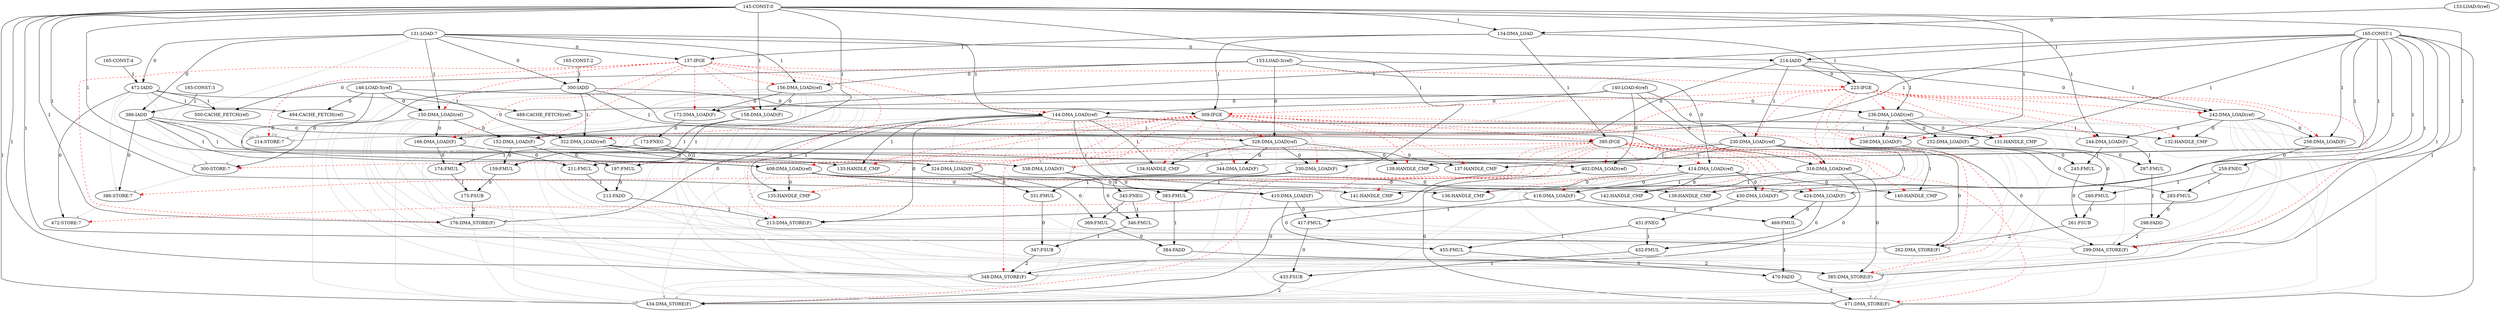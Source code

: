 digraph depgraph {
"214:IADD" -> "214:STORE:7"[label=0];
"131:LOAD:7" -> "214:STORE:7"[color=gray];
"137:IFGE" -> "214:STORE:7"[color=red,style=dashed];
"144:DMA_LOAD(ref)" -> "214:STORE:7"[color=gray];
"150:DMA_LOAD(ref)" -> "214:STORE:7"[color=gray];
"156:DMA_LOAD(ref)" -> "214:STORE:7"[color=gray];
"214:IADD" -> "214:STORE:7"[color=gray];
"300:IADD" -> "214:STORE:7"[color=gray];
"386:IADD" -> "214:STORE:7"[color=gray];
"472:IADD" -> "214:STORE:7"[color=gray];
"131:LOAD:7" -> "137:IFGE"[label=0];
"134:DMA_LOAD" -> "137:IFGE"[label=1];
"140:LOAD:6(ref)" -> "144:DMA_LOAD(ref)"[label=0];
"131:LOAD:7" -> "144:DMA_LOAD(ref)"[label=1];
"137:IFGE" -> "144:DMA_LOAD(ref)"[color=red,style=dashed];
"146:LOAD:5(ref)" -> "150:DMA_LOAD(ref)"[label=0];
"131:LOAD:7" -> "150:DMA_LOAD(ref)"[label=1];
"137:IFGE" -> "150:DMA_LOAD(ref)"[color=red,style=dashed];
"153:LOAD:3(ref)" -> "156:DMA_LOAD(ref)"[label=0];
"131:LOAD:7" -> "156:DMA_LOAD(ref)"[label=1];
"137:IFGE" -> "156:DMA_LOAD(ref)"[color=red,style=dashed];
"131:LOAD:7" -> "214:IADD"[label=0];
"165:CONST:1" -> "214:IADD"[label=1];
"131:LOAD:7" -> "300:IADD"[label=0];
"165:CONST:2" -> "300:IADD"[label=1];
"131:LOAD:7" -> "386:IADD"[label=0];
"165:CONST:3" -> "386:IADD"[label=1];
"131:LOAD:7" -> "472:IADD"[label=0];
"165:CONST:4" -> "472:IADD"[label=1];
"133:LOAD:0(ref)" -> "134:DMA_LOAD"[label=0];
"145:CONST:0" -> "134:DMA_LOAD"[label=1];
"214:IADD" -> "223:IFGE"[label=0];
"134:DMA_LOAD" -> "223:IFGE"[label=1];
"137:IFGE" -> "223:IFGE"[color=red,style=dashed];
"300:IADD" -> "309:IFGE"[label=0];
"134:DMA_LOAD" -> "309:IFGE"[label=1];
"223:IFGE" -> "309:IFGE"[color=red,style=dashed];
"386:IADD" -> "395:IFGE"[label=0];
"134:DMA_LOAD" -> "395:IFGE"[label=1];
"309:IFGE" -> "395:IFGE"[color=red,style=dashed];
"150:DMA_LOAD(ref)" -> "152:DMA_LOAD(F)"[label=0];
"145:CONST:0" -> "152:DMA_LOAD(F)"[label=1];
"137:IFGE" -> "152:DMA_LOAD(F)"[color=red,style=dashed];
"156:DMA_LOAD(ref)" -> "158:DMA_LOAD(F)"[label=0];
"145:CONST:0" -> "158:DMA_LOAD(F)"[label=1];
"137:IFGE" -> "158:DMA_LOAD(F)"[color=red,style=dashed];
"150:DMA_LOAD(ref)" -> "166:DMA_LOAD(F)"[label=0];
"165:CONST:1" -> "166:DMA_LOAD(F)"[label=1];
"137:IFGE" -> "166:DMA_LOAD(F)"[color=red,style=dashed];
"156:DMA_LOAD(ref)" -> "172:DMA_LOAD(F)"[label=0];
"165:CONST:1" -> "172:DMA_LOAD(F)"[label=1];
"137:IFGE" -> "172:DMA_LOAD(F)"[color=red,style=dashed];
"144:DMA_LOAD(ref)" -> "176:DMA_STORE(F)"[label=0];
"145:CONST:0" -> "176:DMA_STORE(F)"[label=1];
"175:FSUB" -> "176:DMA_STORE(F)"[label=2];
"137:IFGE" -> "176:DMA_STORE(F)"[color=red,style=dashed];
"150:DMA_LOAD(ref)" -> "176:DMA_STORE(F)"[color=gray];
"156:DMA_LOAD(ref)" -> "176:DMA_STORE(F)"[color=gray];
"144:DMA_LOAD(ref)" -> "213:DMA_STORE(F)"[label=0];
"165:CONST:1" -> "213:DMA_STORE(F)"[label=1];
"212:FADD" -> "213:DMA_STORE(F)"[label=2];
"137:IFGE" -> "213:DMA_STORE(F)"[color=red,style=dashed];
"150:DMA_LOAD(ref)" -> "213:DMA_STORE(F)"[color=gray];
"156:DMA_LOAD(ref)" -> "213:DMA_STORE(F)"[color=gray];
"140:LOAD:6(ref)" -> "230:DMA_LOAD(ref)"[label=0];
"214:IADD" -> "230:DMA_LOAD(ref)"[label=1];
"223:IFGE" -> "230:DMA_LOAD(ref)"[color=red,style=dashed];
"140:LOAD:6(ref)" -> "316:DMA_LOAD(ref)"[label=0];
"300:IADD" -> "316:DMA_LOAD(ref)"[label=1];
"309:IFGE" -> "316:DMA_LOAD(ref)"[color=red,style=dashed];
"140:LOAD:6(ref)" -> "402:DMA_LOAD(ref)"[label=0];
"386:IADD" -> "402:DMA_LOAD(ref)"[label=1];
"395:IFGE" -> "402:DMA_LOAD(ref)"[color=red,style=dashed];
"140:LOAD:6(ref)" -> "488:CACHE_FETCH(ref)"[label=0];
"472:IADD" -> "488:CACHE_FETCH(ref)"[label=1];
"236:DMA_LOAD(ref)" -> "238:DMA_LOAD(F)"[label=0];
"145:CONST:0" -> "238:DMA_LOAD(F)"[label=1];
"144:DMA_LOAD(ref)" -> "238:DMA_LOAD(F)"[color=gray];
"223:IFGE" -> "238:DMA_LOAD(F)"[color=red,style=dashed];
"242:DMA_LOAD(ref)" -> "244:DMA_LOAD(F)"[label=0];
"145:CONST:0" -> "244:DMA_LOAD(F)"[label=1];
"144:DMA_LOAD(ref)" -> "244:DMA_LOAD(F)"[color=gray];
"223:IFGE" -> "244:DMA_LOAD(F)"[color=red,style=dashed];
"236:DMA_LOAD(ref)" -> "252:DMA_LOAD(F)"[label=0];
"165:CONST:1" -> "252:DMA_LOAD(F)"[label=1];
"144:DMA_LOAD(ref)" -> "252:DMA_LOAD(F)"[color=gray];
"223:IFGE" -> "252:DMA_LOAD(F)"[color=red,style=dashed];
"242:DMA_LOAD(ref)" -> "258:DMA_LOAD(F)"[label=0];
"165:CONST:1" -> "258:DMA_LOAD(F)"[label=1];
"144:DMA_LOAD(ref)" -> "258:DMA_LOAD(F)"[color=gray];
"223:IFGE" -> "258:DMA_LOAD(F)"[color=red,style=dashed];
"322:DMA_LOAD(ref)" -> "324:DMA_LOAD(F)"[label=0];
"145:CONST:0" -> "324:DMA_LOAD(F)"[label=1];
"144:DMA_LOAD(ref)" -> "324:DMA_LOAD(F)"[color=gray];
"230:DMA_LOAD(ref)" -> "324:DMA_LOAD(F)"[color=gray];
"309:IFGE" -> "324:DMA_LOAD(F)"[color=red,style=dashed];
"328:DMA_LOAD(ref)" -> "330:DMA_LOAD(F)"[label=0];
"145:CONST:0" -> "330:DMA_LOAD(F)"[label=1];
"144:DMA_LOAD(ref)" -> "330:DMA_LOAD(F)"[color=gray];
"230:DMA_LOAD(ref)" -> "330:DMA_LOAD(F)"[color=gray];
"309:IFGE" -> "330:DMA_LOAD(F)"[color=red,style=dashed];
"322:DMA_LOAD(ref)" -> "338:DMA_LOAD(F)"[label=0];
"165:CONST:1" -> "338:DMA_LOAD(F)"[label=1];
"144:DMA_LOAD(ref)" -> "338:DMA_LOAD(F)"[color=gray];
"230:DMA_LOAD(ref)" -> "338:DMA_LOAD(F)"[color=gray];
"309:IFGE" -> "338:DMA_LOAD(F)"[color=red,style=dashed];
"328:DMA_LOAD(ref)" -> "344:DMA_LOAD(F)"[label=0];
"165:CONST:1" -> "344:DMA_LOAD(F)"[label=1];
"144:DMA_LOAD(ref)" -> "344:DMA_LOAD(F)"[color=gray];
"230:DMA_LOAD(ref)" -> "344:DMA_LOAD(F)"[color=gray];
"309:IFGE" -> "344:DMA_LOAD(F)"[color=red,style=dashed];
"408:DMA_LOAD(ref)" -> "410:DMA_LOAD(F)"[label=0];
"145:CONST:0" -> "410:DMA_LOAD(F)"[label=1];
"144:DMA_LOAD(ref)" -> "410:DMA_LOAD(F)"[color=gray];
"230:DMA_LOAD(ref)" -> "410:DMA_LOAD(F)"[color=gray];
"316:DMA_LOAD(ref)" -> "410:DMA_LOAD(F)"[color=gray];
"395:IFGE" -> "410:DMA_LOAD(F)"[color=red,style=dashed];
"414:DMA_LOAD(ref)" -> "416:DMA_LOAD(F)"[label=0];
"145:CONST:0" -> "416:DMA_LOAD(F)"[label=1];
"144:DMA_LOAD(ref)" -> "416:DMA_LOAD(F)"[color=gray];
"230:DMA_LOAD(ref)" -> "416:DMA_LOAD(F)"[color=gray];
"316:DMA_LOAD(ref)" -> "416:DMA_LOAD(F)"[color=gray];
"395:IFGE" -> "416:DMA_LOAD(F)"[color=red,style=dashed];
"408:DMA_LOAD(ref)" -> "424:DMA_LOAD(F)"[label=0];
"165:CONST:1" -> "424:DMA_LOAD(F)"[label=1];
"144:DMA_LOAD(ref)" -> "424:DMA_LOAD(F)"[color=gray];
"230:DMA_LOAD(ref)" -> "424:DMA_LOAD(F)"[color=gray];
"316:DMA_LOAD(ref)" -> "424:DMA_LOAD(F)"[color=gray];
"395:IFGE" -> "424:DMA_LOAD(F)"[color=red,style=dashed];
"414:DMA_LOAD(ref)" -> "430:DMA_LOAD(F)"[label=0];
"165:CONST:1" -> "430:DMA_LOAD(F)"[label=1];
"144:DMA_LOAD(ref)" -> "430:DMA_LOAD(F)"[color=gray];
"230:DMA_LOAD(ref)" -> "430:DMA_LOAD(F)"[color=gray];
"316:DMA_LOAD(ref)" -> "430:DMA_LOAD(F)"[color=gray];
"395:IFGE" -> "430:DMA_LOAD(F)"[color=red,style=dashed];
"230:DMA_LOAD(ref)" -> "262:DMA_STORE(F)"[label=0];
"145:CONST:0" -> "262:DMA_STORE(F)"[label=1];
"261:FSUB" -> "262:DMA_STORE(F)"[label=2];
"150:DMA_LOAD(ref)" -> "262:DMA_STORE(F)"[color=gray];
"156:DMA_LOAD(ref)" -> "262:DMA_STORE(F)"[color=gray];
"176:DMA_STORE(F)" -> "262:DMA_STORE(F)"[color=gray];
"223:IFGE" -> "262:DMA_STORE(F)"[color=red,style=dashed];
"236:DMA_LOAD(ref)" -> "262:DMA_STORE(F)"[color=gray];
"242:DMA_LOAD(ref)" -> "262:DMA_STORE(F)"[color=gray];
"316:DMA_LOAD(ref)" -> "348:DMA_STORE(F)"[label=0];
"145:CONST:0" -> "348:DMA_STORE(F)"[label=1];
"347:FSUB" -> "348:DMA_STORE(F)"[label=2];
"150:DMA_LOAD(ref)" -> "348:DMA_STORE(F)"[color=gray];
"156:DMA_LOAD(ref)" -> "348:DMA_STORE(F)"[color=gray];
"176:DMA_STORE(F)" -> "348:DMA_STORE(F)"[color=gray];
"236:DMA_LOAD(ref)" -> "348:DMA_STORE(F)"[color=gray];
"242:DMA_LOAD(ref)" -> "348:DMA_STORE(F)"[color=gray];
"262:DMA_STORE(F)" -> "348:DMA_STORE(F)"[color=gray];
"309:IFGE" -> "348:DMA_STORE(F)"[color=red,style=dashed];
"322:DMA_LOAD(ref)" -> "348:DMA_STORE(F)"[color=gray];
"328:DMA_LOAD(ref)" -> "348:DMA_STORE(F)"[color=gray];
"402:DMA_LOAD(ref)" -> "434:DMA_STORE(F)"[label=0];
"145:CONST:0" -> "434:DMA_STORE(F)"[label=1];
"433:FSUB" -> "434:DMA_STORE(F)"[label=2];
"150:DMA_LOAD(ref)" -> "434:DMA_STORE(F)"[color=gray];
"156:DMA_LOAD(ref)" -> "434:DMA_STORE(F)"[color=gray];
"176:DMA_STORE(F)" -> "434:DMA_STORE(F)"[color=gray];
"236:DMA_LOAD(ref)" -> "434:DMA_STORE(F)"[color=gray];
"242:DMA_LOAD(ref)" -> "434:DMA_STORE(F)"[color=gray];
"262:DMA_STORE(F)" -> "434:DMA_STORE(F)"[color=gray];
"322:DMA_LOAD(ref)" -> "434:DMA_STORE(F)"[color=gray];
"328:DMA_LOAD(ref)" -> "434:DMA_STORE(F)"[color=gray];
"348:DMA_STORE(F)" -> "434:DMA_STORE(F)"[color=gray];
"395:IFGE" -> "434:DMA_STORE(F)"[color=red,style=dashed];
"408:DMA_LOAD(ref)" -> "434:DMA_STORE(F)"[color=gray];
"414:DMA_LOAD(ref)" -> "434:DMA_STORE(F)"[color=gray];
"146:LOAD:5(ref)" -> "236:DMA_LOAD(ref)"[label=0];
"214:IADD" -> "236:DMA_LOAD(ref)"[label=1];
"223:IFGE" -> "236:DMA_LOAD(ref)"[color=red,style=dashed];
"146:LOAD:5(ref)" -> "322:DMA_LOAD(ref)"[label=0];
"300:IADD" -> "322:DMA_LOAD(ref)"[label=1];
"309:IFGE" -> "322:DMA_LOAD(ref)"[color=red,style=dashed];
"146:LOAD:5(ref)" -> "408:DMA_LOAD(ref)"[label=0];
"386:IADD" -> "408:DMA_LOAD(ref)"[label=1];
"395:IFGE" -> "408:DMA_LOAD(ref)"[color=red,style=dashed];
"146:LOAD:5(ref)" -> "494:CACHE_FETCH(ref)"[label=0];
"472:IADD" -> "494:CACHE_FETCH(ref)"[label=1];
"230:DMA_LOAD(ref)" -> "299:DMA_STORE(F)"[label=0];
"165:CONST:1" -> "299:DMA_STORE(F)"[label=1];
"298:FADD" -> "299:DMA_STORE(F)"[label=2];
"150:DMA_LOAD(ref)" -> "299:DMA_STORE(F)"[color=gray];
"156:DMA_LOAD(ref)" -> "299:DMA_STORE(F)"[color=gray];
"213:DMA_STORE(F)" -> "299:DMA_STORE(F)"[color=gray];
"223:IFGE" -> "299:DMA_STORE(F)"[color=red,style=dashed];
"236:DMA_LOAD(ref)" -> "299:DMA_STORE(F)"[color=gray];
"242:DMA_LOAD(ref)" -> "299:DMA_STORE(F)"[color=gray];
"316:DMA_LOAD(ref)" -> "385:DMA_STORE(F)"[label=0];
"165:CONST:1" -> "385:DMA_STORE(F)"[label=1];
"384:FADD" -> "385:DMA_STORE(F)"[label=2];
"150:DMA_LOAD(ref)" -> "385:DMA_STORE(F)"[color=gray];
"156:DMA_LOAD(ref)" -> "385:DMA_STORE(F)"[color=gray];
"213:DMA_STORE(F)" -> "385:DMA_STORE(F)"[color=gray];
"236:DMA_LOAD(ref)" -> "385:DMA_STORE(F)"[color=gray];
"242:DMA_LOAD(ref)" -> "385:DMA_STORE(F)"[color=gray];
"299:DMA_STORE(F)" -> "385:DMA_STORE(F)"[color=gray];
"309:IFGE" -> "385:DMA_STORE(F)"[color=red,style=dashed];
"322:DMA_LOAD(ref)" -> "385:DMA_STORE(F)"[color=gray];
"328:DMA_LOAD(ref)" -> "385:DMA_STORE(F)"[color=gray];
"402:DMA_LOAD(ref)" -> "471:DMA_STORE(F)"[label=0];
"165:CONST:1" -> "471:DMA_STORE(F)"[label=1];
"470:FADD" -> "471:DMA_STORE(F)"[label=2];
"150:DMA_LOAD(ref)" -> "471:DMA_STORE(F)"[color=gray];
"156:DMA_LOAD(ref)" -> "471:DMA_STORE(F)"[color=gray];
"213:DMA_STORE(F)" -> "471:DMA_STORE(F)"[color=gray];
"236:DMA_LOAD(ref)" -> "471:DMA_STORE(F)"[color=gray];
"242:DMA_LOAD(ref)" -> "471:DMA_STORE(F)"[color=gray];
"299:DMA_STORE(F)" -> "471:DMA_STORE(F)"[color=gray];
"322:DMA_LOAD(ref)" -> "471:DMA_STORE(F)"[color=gray];
"328:DMA_LOAD(ref)" -> "471:DMA_STORE(F)"[color=gray];
"385:DMA_STORE(F)" -> "471:DMA_STORE(F)"[color=gray];
"395:IFGE" -> "471:DMA_STORE(F)"[color=red,style=dashed];
"408:DMA_LOAD(ref)" -> "471:DMA_STORE(F)"[color=gray];
"414:DMA_LOAD(ref)" -> "471:DMA_STORE(F)"[color=gray];
"152:DMA_LOAD(F)" -> "159:FMUL"[label=0];
"158:DMA_LOAD(F)" -> "159:FMUL"[label=1];
"152:DMA_LOAD(F)" -> "197:FMUL"[label=0];
"173:FNEG" -> "197:FMUL"[label=1];
"153:LOAD:3(ref)" -> "242:DMA_LOAD(ref)"[label=0];
"214:IADD" -> "242:DMA_LOAD(ref)"[label=1];
"223:IFGE" -> "242:DMA_LOAD(ref)"[color=red,style=dashed];
"153:LOAD:3(ref)" -> "328:DMA_LOAD(ref)"[label=0];
"300:IADD" -> "328:DMA_LOAD(ref)"[label=1];
"309:IFGE" -> "328:DMA_LOAD(ref)"[color=red,style=dashed];
"153:LOAD:3(ref)" -> "414:DMA_LOAD(ref)"[label=0];
"386:IADD" -> "414:DMA_LOAD(ref)"[label=1];
"395:IFGE" -> "414:DMA_LOAD(ref)"[color=red,style=dashed];
"153:LOAD:3(ref)" -> "500:CACHE_FETCH(ref)"[label=0];
"472:IADD" -> "500:CACHE_FETCH(ref)"[label=1];
"166:DMA_LOAD(F)" -> "211:FMUL"[label=0];
"158:DMA_LOAD(F)" -> "211:FMUL"[label=1];
"159:FMUL" -> "175:FSUB"[label=0];
"174:FMUL" -> "175:FSUB"[label=1];
"166:DMA_LOAD(F)" -> "174:FMUL"[label=0];
"173:FNEG" -> "174:FMUL"[label=1];
"172:DMA_LOAD(F)" -> "173:FNEG"[label=0];
"197:FMUL" -> "212:FADD"[label=0];
"211:FMUL" -> "212:FADD"[label=1];
"300:IADD" -> "300:STORE:7"[label=0];
"214:STORE:7" -> "300:STORE:7"[color=gray];
"223:IFGE" -> "300:STORE:7"[color=red,style=dashed];
"386:IADD" -> "300:STORE:7"[color=gray];
"472:IADD" -> "300:STORE:7"[color=gray];
"238:DMA_LOAD(F)" -> "245:FMUL"[label=0];
"244:DMA_LOAD(F)" -> "245:FMUL"[label=1];
"238:DMA_LOAD(F)" -> "283:FMUL"[label=0];
"259:FNEG" -> "283:FMUL"[label=1];
"252:DMA_LOAD(F)" -> "297:FMUL"[label=0];
"244:DMA_LOAD(F)" -> "297:FMUL"[label=1];
"245:FMUL" -> "261:FSUB"[label=0];
"260:FMUL" -> "261:FSUB"[label=1];
"252:DMA_LOAD(F)" -> "260:FMUL"[label=0];
"259:FNEG" -> "260:FMUL"[label=1];
"258:DMA_LOAD(F)" -> "259:FNEG"[label=0];
"283:FMUL" -> "298:FADD"[label=0];
"297:FMUL" -> "298:FADD"[label=1];
"386:IADD" -> "386:STORE:7"[label=0];
"300:STORE:7" -> "386:STORE:7"[color=gray];
"309:IFGE" -> "386:STORE:7"[color=red,style=dashed];
"472:IADD" -> "386:STORE:7"[color=gray];
"324:DMA_LOAD(F)" -> "331:FMUL"[label=0];
"330:DMA_LOAD(F)" -> "331:FMUL"[label=1];
"324:DMA_LOAD(F)" -> "369:FMUL"[label=0];
"345:FNEG" -> "369:FMUL"[label=1];
"338:DMA_LOAD(F)" -> "383:FMUL"[label=0];
"330:DMA_LOAD(F)" -> "383:FMUL"[label=1];
"331:FMUL" -> "347:FSUB"[label=0];
"346:FMUL" -> "347:FSUB"[label=1];
"338:DMA_LOAD(F)" -> "346:FMUL"[label=0];
"345:FNEG" -> "346:FMUL"[label=1];
"344:DMA_LOAD(F)" -> "345:FNEG"[label=0];
"369:FMUL" -> "384:FADD"[label=0];
"383:FMUL" -> "384:FADD"[label=1];
"472:IADD" -> "472:STORE:7"[label=0];
"386:STORE:7" -> "472:STORE:7"[color=gray];
"395:IFGE" -> "472:STORE:7"[color=red,style=dashed];
"410:DMA_LOAD(F)" -> "417:FMUL"[label=0];
"416:DMA_LOAD(F)" -> "417:FMUL"[label=1];
"410:DMA_LOAD(F)" -> "455:FMUL"[label=0];
"431:FNEG" -> "455:FMUL"[label=1];
"424:DMA_LOAD(F)" -> "469:FMUL"[label=0];
"416:DMA_LOAD(F)" -> "469:FMUL"[label=1];
"417:FMUL" -> "433:FSUB"[label=0];
"432:FMUL" -> "433:FSUB"[label=1];
"424:DMA_LOAD(F)" -> "432:FMUL"[label=0];
"431:FNEG" -> "432:FMUL"[label=1];
"430:DMA_LOAD(F)" -> "431:FNEG"[label=0];
"455:FMUL" -> "470:FADD"[label=0];
"469:FMUL" -> "470:FADD"[label=1];
"236:DMA_LOAD(ref)" -> "131:HANDLE_CMP"[label=0];
"144:DMA_LOAD(ref)" -> "131:HANDLE_CMP"[label=1];
"223:IFGE" -> "131:HANDLE_CMP"[color=red,style=dashed];
"242:DMA_LOAD(ref)" -> "132:HANDLE_CMP"[label=0];
"144:DMA_LOAD(ref)" -> "132:HANDLE_CMP"[label=1];
"223:IFGE" -> "132:HANDLE_CMP"[color=red,style=dashed];
"322:DMA_LOAD(ref)" -> "133:HANDLE_CMP"[label=0];
"144:DMA_LOAD(ref)" -> "133:HANDLE_CMP"[label=1];
"309:IFGE" -> "133:HANDLE_CMP"[color=red,style=dashed];
"328:DMA_LOAD(ref)" -> "134:HANDLE_CMP"[label=0];
"144:DMA_LOAD(ref)" -> "134:HANDLE_CMP"[label=1];
"309:IFGE" -> "134:HANDLE_CMP"[color=red,style=dashed];
"408:DMA_LOAD(ref)" -> "135:HANDLE_CMP"[label=0];
"144:DMA_LOAD(ref)" -> "135:HANDLE_CMP"[label=1];
"395:IFGE" -> "135:HANDLE_CMP"[color=red,style=dashed];
"414:DMA_LOAD(ref)" -> "136:HANDLE_CMP"[label=0];
"144:DMA_LOAD(ref)" -> "136:HANDLE_CMP"[label=1];
"395:IFGE" -> "136:HANDLE_CMP"[color=red,style=dashed];
"322:DMA_LOAD(ref)" -> "137:HANDLE_CMP"[label=0];
"230:DMA_LOAD(ref)" -> "137:HANDLE_CMP"[label=1];
"309:IFGE" -> "137:HANDLE_CMP"[color=red,style=dashed];
"328:DMA_LOAD(ref)" -> "138:HANDLE_CMP"[label=0];
"230:DMA_LOAD(ref)" -> "138:HANDLE_CMP"[label=1];
"309:IFGE" -> "138:HANDLE_CMP"[color=red,style=dashed];
"408:DMA_LOAD(ref)" -> "139:HANDLE_CMP"[label=0];
"230:DMA_LOAD(ref)" -> "139:HANDLE_CMP"[label=1];
"395:IFGE" -> "139:HANDLE_CMP"[color=red,style=dashed];
"414:DMA_LOAD(ref)" -> "140:HANDLE_CMP"[label=0];
"230:DMA_LOAD(ref)" -> "140:HANDLE_CMP"[label=1];
"395:IFGE" -> "140:HANDLE_CMP"[color=red,style=dashed];
"408:DMA_LOAD(ref)" -> "141:HANDLE_CMP"[label=0];
"316:DMA_LOAD(ref)" -> "141:HANDLE_CMP"[label=1];
"395:IFGE" -> "141:HANDLE_CMP"[color=red,style=dashed];
"414:DMA_LOAD(ref)" -> "142:HANDLE_CMP"[label=0];
"316:DMA_LOAD(ref)" -> "142:HANDLE_CMP"[label=1];
"395:IFGE" -> "142:HANDLE_CMP"[color=red,style=dashed];
}